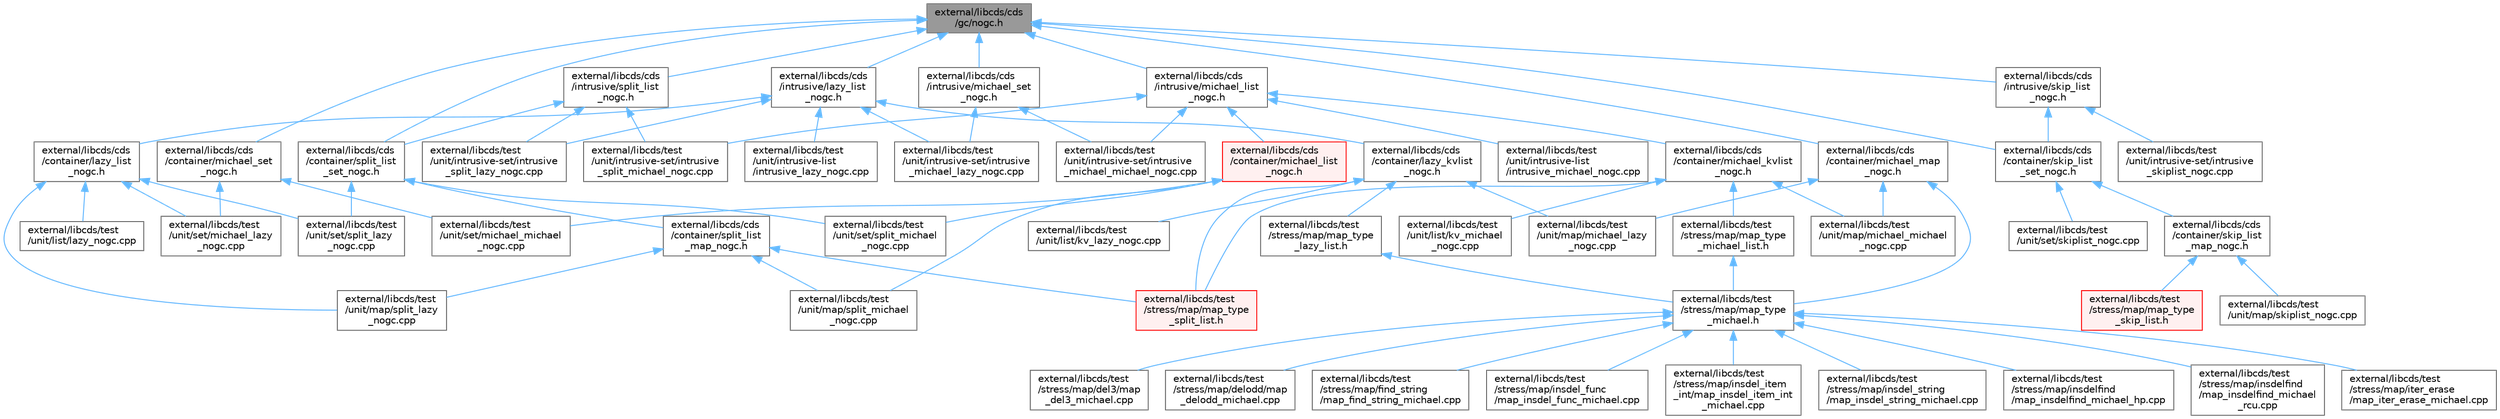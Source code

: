 digraph "external/libcds/cds/gc/nogc.h"
{
 // LATEX_PDF_SIZE
  bgcolor="transparent";
  edge [fontname=Helvetica,fontsize=10,labelfontname=Helvetica,labelfontsize=10];
  node [fontname=Helvetica,fontsize=10,shape=box,height=0.2,width=0.4];
  Node1 [id="Node000001",label="external/libcds/cds\l/gc/nogc.h",height=0.2,width=0.4,color="gray40", fillcolor="grey60", style="filled", fontcolor="black",tooltip=" "];
  Node1 -> Node2 [id="edge68_Node000001_Node000002",dir="back",color="steelblue1",style="solid",tooltip=" "];
  Node2 [id="Node000002",label="external/libcds/cds\l/container/michael_map\l_nogc.h",height=0.2,width=0.4,color="grey40", fillcolor="white", style="filled",URL="$michael__map__nogc_8h.html",tooltip=" "];
  Node2 -> Node3 [id="edge69_Node000002_Node000003",dir="back",color="steelblue1",style="solid",tooltip=" "];
  Node3 [id="Node000003",label="external/libcds/test\l/stress/map/map_type\l_michael.h",height=0.2,width=0.4,color="grey40", fillcolor="white", style="filled",URL="$map__type__michael_8h.html",tooltip=" "];
  Node3 -> Node4 [id="edge70_Node000003_Node000004",dir="back",color="steelblue1",style="solid",tooltip=" "];
  Node4 [id="Node000004",label="external/libcds/test\l/stress/map/del3/map\l_del3_michael.cpp",height=0.2,width=0.4,color="grey40", fillcolor="white", style="filled",URL="$map__del3__michael_8cpp.html",tooltip=" "];
  Node3 -> Node5 [id="edge71_Node000003_Node000005",dir="back",color="steelblue1",style="solid",tooltip=" "];
  Node5 [id="Node000005",label="external/libcds/test\l/stress/map/delodd/map\l_delodd_michael.cpp",height=0.2,width=0.4,color="grey40", fillcolor="white", style="filled",URL="$map__delodd__michael_8cpp.html",tooltip=" "];
  Node3 -> Node6 [id="edge72_Node000003_Node000006",dir="back",color="steelblue1",style="solid",tooltip=" "];
  Node6 [id="Node000006",label="external/libcds/test\l/stress/map/find_string\l/map_find_string_michael.cpp",height=0.2,width=0.4,color="grey40", fillcolor="white", style="filled",URL="$map__find__string__michael_8cpp.html",tooltip=" "];
  Node3 -> Node7 [id="edge73_Node000003_Node000007",dir="back",color="steelblue1",style="solid",tooltip=" "];
  Node7 [id="Node000007",label="external/libcds/test\l/stress/map/insdel_func\l/map_insdel_func_michael.cpp",height=0.2,width=0.4,color="grey40", fillcolor="white", style="filled",URL="$map__insdel__func__michael_8cpp.html",tooltip=" "];
  Node3 -> Node8 [id="edge74_Node000003_Node000008",dir="back",color="steelblue1",style="solid",tooltip=" "];
  Node8 [id="Node000008",label="external/libcds/test\l/stress/map/insdel_item\l_int/map_insdel_item_int\l_michael.cpp",height=0.2,width=0.4,color="grey40", fillcolor="white", style="filled",URL="$map__insdel__item__int__michael_8cpp.html",tooltip=" "];
  Node3 -> Node9 [id="edge75_Node000003_Node000009",dir="back",color="steelblue1",style="solid",tooltip=" "];
  Node9 [id="Node000009",label="external/libcds/test\l/stress/map/insdel_string\l/map_insdel_string_michael.cpp",height=0.2,width=0.4,color="grey40", fillcolor="white", style="filled",URL="$map__insdel__string__michael_8cpp.html",tooltip=" "];
  Node3 -> Node10 [id="edge76_Node000003_Node000010",dir="back",color="steelblue1",style="solid",tooltip=" "];
  Node10 [id="Node000010",label="external/libcds/test\l/stress/map/insdelfind\l/map_insdelfind_michael_hp.cpp",height=0.2,width=0.4,color="grey40", fillcolor="white", style="filled",URL="$map__insdelfind__michael__hp_8cpp.html",tooltip=" "];
  Node3 -> Node11 [id="edge77_Node000003_Node000011",dir="back",color="steelblue1",style="solid",tooltip=" "];
  Node11 [id="Node000011",label="external/libcds/test\l/stress/map/insdelfind\l/map_insdelfind_michael\l_rcu.cpp",height=0.2,width=0.4,color="grey40", fillcolor="white", style="filled",URL="$map__insdelfind__michael__rcu_8cpp.html",tooltip=" "];
  Node3 -> Node12 [id="edge78_Node000003_Node000012",dir="back",color="steelblue1",style="solid",tooltip=" "];
  Node12 [id="Node000012",label="external/libcds/test\l/stress/map/iter_erase\l/map_iter_erase_michael.cpp",height=0.2,width=0.4,color="grey40", fillcolor="white", style="filled",URL="$map__iter__erase__michael_8cpp.html",tooltip=" "];
  Node2 -> Node13 [id="edge79_Node000002_Node000013",dir="back",color="steelblue1",style="solid",tooltip=" "];
  Node13 [id="Node000013",label="external/libcds/test\l/unit/map/michael_lazy\l_nogc.cpp",height=0.2,width=0.4,color="grey40", fillcolor="white", style="filled",URL="$map_2michael__lazy__nogc_8cpp.html",tooltip=" "];
  Node2 -> Node14 [id="edge80_Node000002_Node000014",dir="back",color="steelblue1",style="solid",tooltip=" "];
  Node14 [id="Node000014",label="external/libcds/test\l/unit/map/michael_michael\l_nogc.cpp",height=0.2,width=0.4,color="grey40", fillcolor="white", style="filled",URL="$map_2michael__michael__nogc_8cpp.html",tooltip=" "];
  Node1 -> Node15 [id="edge81_Node000001_Node000015",dir="back",color="steelblue1",style="solid",tooltip=" "];
  Node15 [id="Node000015",label="external/libcds/cds\l/container/michael_set\l_nogc.h",height=0.2,width=0.4,color="grey40", fillcolor="white", style="filled",URL="$container_2michael__set__nogc_8h.html",tooltip=" "];
  Node15 -> Node16 [id="edge82_Node000015_Node000016",dir="back",color="steelblue1",style="solid",tooltip=" "];
  Node16 [id="Node000016",label="external/libcds/test\l/unit/set/michael_lazy\l_nogc.cpp",height=0.2,width=0.4,color="grey40", fillcolor="white", style="filled",URL="$set_2michael__lazy__nogc_8cpp.html",tooltip=" "];
  Node15 -> Node17 [id="edge83_Node000015_Node000017",dir="back",color="steelblue1",style="solid",tooltip=" "];
  Node17 [id="Node000017",label="external/libcds/test\l/unit/set/michael_michael\l_nogc.cpp",height=0.2,width=0.4,color="grey40", fillcolor="white", style="filled",URL="$set_2michael__michael__nogc_8cpp.html",tooltip=" "];
  Node1 -> Node18 [id="edge84_Node000001_Node000018",dir="back",color="steelblue1",style="solid",tooltip=" "];
  Node18 [id="Node000018",label="external/libcds/cds\l/container/skip_list\l_set_nogc.h",height=0.2,width=0.4,color="grey40", fillcolor="white", style="filled",URL="$skip__list__set__nogc_8h.html",tooltip=" "];
  Node18 -> Node19 [id="edge85_Node000018_Node000019",dir="back",color="steelblue1",style="solid",tooltip=" "];
  Node19 [id="Node000019",label="external/libcds/cds\l/container/skip_list\l_map_nogc.h",height=0.2,width=0.4,color="grey40", fillcolor="white", style="filled",URL="$skip__list__map__nogc_8h.html",tooltip=" "];
  Node19 -> Node20 [id="edge86_Node000019_Node000020",dir="back",color="steelblue1",style="solid",tooltip=" "];
  Node20 [id="Node000020",label="external/libcds/test\l/stress/map/map_type\l_skip_list.h",height=0.2,width=0.4,color="red", fillcolor="#FFF0F0", style="filled",URL="$map__type__skip__list_8h.html",tooltip=" "];
  Node19 -> Node30 [id="edge87_Node000019_Node000030",dir="back",color="steelblue1",style="solid",tooltip=" "];
  Node30 [id="Node000030",label="external/libcds/test\l/unit/map/skiplist_nogc.cpp",height=0.2,width=0.4,color="grey40", fillcolor="white", style="filled",URL="$map_2skiplist__nogc_8cpp.html",tooltip=" "];
  Node18 -> Node31 [id="edge88_Node000018_Node000031",dir="back",color="steelblue1",style="solid",tooltip=" "];
  Node31 [id="Node000031",label="external/libcds/test\l/unit/set/skiplist_nogc.cpp",height=0.2,width=0.4,color="grey40", fillcolor="white", style="filled",URL="$set_2skiplist__nogc_8cpp.html",tooltip=" "];
  Node1 -> Node32 [id="edge89_Node000001_Node000032",dir="back",color="steelblue1",style="solid",tooltip=" "];
  Node32 [id="Node000032",label="external/libcds/cds\l/container/split_list\l_set_nogc.h",height=0.2,width=0.4,color="grey40", fillcolor="white", style="filled",URL="$split__list__set__nogc_8h.html",tooltip=" "];
  Node32 -> Node33 [id="edge90_Node000032_Node000033",dir="back",color="steelblue1",style="solid",tooltip=" "];
  Node33 [id="Node000033",label="external/libcds/cds\l/container/split_list\l_map_nogc.h",height=0.2,width=0.4,color="grey40", fillcolor="white", style="filled",URL="$split__list__map__nogc_8h.html",tooltip=" "];
  Node33 -> Node34 [id="edge91_Node000033_Node000034",dir="back",color="steelblue1",style="solid",tooltip=" "];
  Node34 [id="Node000034",label="external/libcds/test\l/stress/map/map_type\l_split_list.h",height=0.2,width=0.4,color="red", fillcolor="#FFF0F0", style="filled",URL="$map__type__split__list_8h.html",tooltip=" "];
  Node33 -> Node44 [id="edge92_Node000033_Node000044",dir="back",color="steelblue1",style="solid",tooltip=" "];
  Node44 [id="Node000044",label="external/libcds/test\l/unit/map/split_lazy\l_nogc.cpp",height=0.2,width=0.4,color="grey40", fillcolor="white", style="filled",URL="$map_2split__lazy__nogc_8cpp.html",tooltip=" "];
  Node33 -> Node45 [id="edge93_Node000033_Node000045",dir="back",color="steelblue1",style="solid",tooltip=" "];
  Node45 [id="Node000045",label="external/libcds/test\l/unit/map/split_michael\l_nogc.cpp",height=0.2,width=0.4,color="grey40", fillcolor="white", style="filled",URL="$map_2split__michael__nogc_8cpp.html",tooltip=" "];
  Node32 -> Node46 [id="edge94_Node000032_Node000046",dir="back",color="steelblue1",style="solid",tooltip=" "];
  Node46 [id="Node000046",label="external/libcds/test\l/unit/set/split_lazy\l_nogc.cpp",height=0.2,width=0.4,color="grey40", fillcolor="white", style="filled",URL="$set_2split__lazy__nogc_8cpp.html",tooltip=" "];
  Node32 -> Node47 [id="edge95_Node000032_Node000047",dir="back",color="steelblue1",style="solid",tooltip=" "];
  Node47 [id="Node000047",label="external/libcds/test\l/unit/set/split_michael\l_nogc.cpp",height=0.2,width=0.4,color="grey40", fillcolor="white", style="filled",URL="$set_2split__michael__nogc_8cpp.html",tooltip=" "];
  Node1 -> Node48 [id="edge96_Node000001_Node000048",dir="back",color="steelblue1",style="solid",tooltip=" "];
  Node48 [id="Node000048",label="external/libcds/cds\l/intrusive/lazy_list\l_nogc.h",height=0.2,width=0.4,color="grey40", fillcolor="white", style="filled",URL="$intrusive_2lazy__list__nogc_8h.html",tooltip=" "];
  Node48 -> Node49 [id="edge97_Node000048_Node000049",dir="back",color="steelblue1",style="solid",tooltip=" "];
  Node49 [id="Node000049",label="external/libcds/cds\l/container/lazy_kvlist\l_nogc.h",height=0.2,width=0.4,color="grey40", fillcolor="white", style="filled",URL="$lazy__kvlist__nogc_8h.html",tooltip=" "];
  Node49 -> Node50 [id="edge98_Node000049_Node000050",dir="back",color="steelblue1",style="solid",tooltip=" "];
  Node50 [id="Node000050",label="external/libcds/test\l/stress/map/map_type\l_lazy_list.h",height=0.2,width=0.4,color="grey40", fillcolor="white", style="filled",URL="$map__type__lazy__list_8h.html",tooltip=" "];
  Node50 -> Node3 [id="edge99_Node000050_Node000003",dir="back",color="steelblue1",style="solid",tooltip=" "];
  Node49 -> Node34 [id="edge100_Node000049_Node000034",dir="back",color="steelblue1",style="solid",tooltip=" "];
  Node49 -> Node51 [id="edge101_Node000049_Node000051",dir="back",color="steelblue1",style="solid",tooltip=" "];
  Node51 [id="Node000051",label="external/libcds/test\l/unit/list/kv_lazy_nogc.cpp",height=0.2,width=0.4,color="grey40", fillcolor="white", style="filled",URL="$kv__lazy__nogc_8cpp.html",tooltip=" "];
  Node49 -> Node13 [id="edge102_Node000049_Node000013",dir="back",color="steelblue1",style="solid",tooltip=" "];
  Node48 -> Node52 [id="edge103_Node000048_Node000052",dir="back",color="steelblue1",style="solid",tooltip=" "];
  Node52 [id="Node000052",label="external/libcds/cds\l/container/lazy_list\l_nogc.h",height=0.2,width=0.4,color="grey40", fillcolor="white", style="filled",URL="$container_2lazy__list__nogc_8h.html",tooltip=" "];
  Node52 -> Node53 [id="edge104_Node000052_Node000053",dir="back",color="steelblue1",style="solid",tooltip=" "];
  Node53 [id="Node000053",label="external/libcds/test\l/unit/list/lazy_nogc.cpp",height=0.2,width=0.4,color="grey40", fillcolor="white", style="filled",URL="$lazy__nogc_8cpp.html",tooltip=" "];
  Node52 -> Node44 [id="edge105_Node000052_Node000044",dir="back",color="steelblue1",style="solid",tooltip=" "];
  Node52 -> Node16 [id="edge106_Node000052_Node000016",dir="back",color="steelblue1",style="solid",tooltip=" "];
  Node52 -> Node46 [id="edge107_Node000052_Node000046",dir="back",color="steelblue1",style="solid",tooltip=" "];
  Node48 -> Node54 [id="edge108_Node000048_Node000054",dir="back",color="steelblue1",style="solid",tooltip=" "];
  Node54 [id="Node000054",label="external/libcds/test\l/unit/intrusive-list\l/intrusive_lazy_nogc.cpp",height=0.2,width=0.4,color="grey40", fillcolor="white", style="filled",URL="$intrusive__lazy__nogc_8cpp.html",tooltip=" "];
  Node48 -> Node55 [id="edge109_Node000048_Node000055",dir="back",color="steelblue1",style="solid",tooltip=" "];
  Node55 [id="Node000055",label="external/libcds/test\l/unit/intrusive-set/intrusive\l_michael_lazy_nogc.cpp",height=0.2,width=0.4,color="grey40", fillcolor="white", style="filled",URL="$intrusive__michael__lazy__nogc_8cpp.html",tooltip=" "];
  Node48 -> Node56 [id="edge110_Node000048_Node000056",dir="back",color="steelblue1",style="solid",tooltip=" "];
  Node56 [id="Node000056",label="external/libcds/test\l/unit/intrusive-set/intrusive\l_split_lazy_nogc.cpp",height=0.2,width=0.4,color="grey40", fillcolor="white", style="filled",URL="$intrusive__split__lazy__nogc_8cpp.html",tooltip=" "];
  Node1 -> Node57 [id="edge111_Node000001_Node000057",dir="back",color="steelblue1",style="solid",tooltip=" "];
  Node57 [id="Node000057",label="external/libcds/cds\l/intrusive/michael_list\l_nogc.h",height=0.2,width=0.4,color="grey40", fillcolor="white", style="filled",URL="$intrusive_2michael__list__nogc_8h.html",tooltip=" "];
  Node57 -> Node58 [id="edge112_Node000057_Node000058",dir="back",color="steelblue1",style="solid",tooltip=" "];
  Node58 [id="Node000058",label="external/libcds/cds\l/container/michael_kvlist\l_nogc.h",height=0.2,width=0.4,color="grey40", fillcolor="white", style="filled",URL="$michael__kvlist__nogc_8h.html",tooltip=" "];
  Node58 -> Node59 [id="edge113_Node000058_Node000059",dir="back",color="steelblue1",style="solid",tooltip=" "];
  Node59 [id="Node000059",label="external/libcds/test\l/stress/map/map_type\l_michael_list.h",height=0.2,width=0.4,color="grey40", fillcolor="white", style="filled",URL="$map__type__michael__list_8h.html",tooltip=" "];
  Node59 -> Node3 [id="edge114_Node000059_Node000003",dir="back",color="steelblue1",style="solid",tooltip=" "];
  Node58 -> Node34 [id="edge115_Node000058_Node000034",dir="back",color="steelblue1",style="solid",tooltip=" "];
  Node58 -> Node60 [id="edge116_Node000058_Node000060",dir="back",color="steelblue1",style="solid",tooltip=" "];
  Node60 [id="Node000060",label="external/libcds/test\l/unit/list/kv_michael\l_nogc.cpp",height=0.2,width=0.4,color="grey40", fillcolor="white", style="filled",URL="$kv__michael__nogc_8cpp.html",tooltip=" "];
  Node58 -> Node14 [id="edge117_Node000058_Node000014",dir="back",color="steelblue1",style="solid",tooltip=" "];
  Node57 -> Node61 [id="edge118_Node000057_Node000061",dir="back",color="steelblue1",style="solid",tooltip=" "];
  Node61 [id="Node000061",label="external/libcds/cds\l/container/michael_list\l_nogc.h",height=0.2,width=0.4,color="red", fillcolor="#FFF0F0", style="filled",URL="$container_2michael__list__nogc_8h.html",tooltip=" "];
  Node61 -> Node45 [id="edge119_Node000061_Node000045",dir="back",color="steelblue1",style="solid",tooltip=" "];
  Node61 -> Node17 [id="edge120_Node000061_Node000017",dir="back",color="steelblue1",style="solid",tooltip=" "];
  Node61 -> Node47 [id="edge121_Node000061_Node000047",dir="back",color="steelblue1",style="solid",tooltip=" "];
  Node57 -> Node63 [id="edge122_Node000057_Node000063",dir="back",color="steelblue1",style="solid",tooltip=" "];
  Node63 [id="Node000063",label="external/libcds/test\l/unit/intrusive-list\l/intrusive_michael_nogc.cpp",height=0.2,width=0.4,color="grey40", fillcolor="white", style="filled",URL="$intrusive__michael__nogc_8cpp.html",tooltip=" "];
  Node57 -> Node64 [id="edge123_Node000057_Node000064",dir="back",color="steelblue1",style="solid",tooltip=" "];
  Node64 [id="Node000064",label="external/libcds/test\l/unit/intrusive-set/intrusive\l_michael_michael_nogc.cpp",height=0.2,width=0.4,color="grey40", fillcolor="white", style="filled",URL="$intrusive__michael__michael__nogc_8cpp.html",tooltip=" "];
  Node57 -> Node65 [id="edge124_Node000057_Node000065",dir="back",color="steelblue1",style="solid",tooltip=" "];
  Node65 [id="Node000065",label="external/libcds/test\l/unit/intrusive-set/intrusive\l_split_michael_nogc.cpp",height=0.2,width=0.4,color="grey40", fillcolor="white", style="filled",URL="$intrusive__split__michael__nogc_8cpp.html",tooltip=" "];
  Node1 -> Node66 [id="edge125_Node000001_Node000066",dir="back",color="steelblue1",style="solid",tooltip=" "];
  Node66 [id="Node000066",label="external/libcds/cds\l/intrusive/michael_set\l_nogc.h",height=0.2,width=0.4,color="grey40", fillcolor="white", style="filled",URL="$intrusive_2michael__set__nogc_8h.html",tooltip=" "];
  Node66 -> Node55 [id="edge126_Node000066_Node000055",dir="back",color="steelblue1",style="solid",tooltip=" "];
  Node66 -> Node64 [id="edge127_Node000066_Node000064",dir="back",color="steelblue1",style="solid",tooltip=" "];
  Node1 -> Node67 [id="edge128_Node000001_Node000067",dir="back",color="steelblue1",style="solid",tooltip=" "];
  Node67 [id="Node000067",label="external/libcds/cds\l/intrusive/skip_list\l_nogc.h",height=0.2,width=0.4,color="grey40", fillcolor="white", style="filled",URL="$skip__list__nogc_8h.html",tooltip=" "];
  Node67 -> Node18 [id="edge129_Node000067_Node000018",dir="back",color="steelblue1",style="solid",tooltip=" "];
  Node67 -> Node68 [id="edge130_Node000067_Node000068",dir="back",color="steelblue1",style="solid",tooltip=" "];
  Node68 [id="Node000068",label="external/libcds/test\l/unit/intrusive-set/intrusive\l_skiplist_nogc.cpp",height=0.2,width=0.4,color="grey40", fillcolor="white", style="filled",URL="$intrusive__skiplist__nogc_8cpp.html",tooltip=" "];
  Node1 -> Node69 [id="edge131_Node000001_Node000069",dir="back",color="steelblue1",style="solid",tooltip=" "];
  Node69 [id="Node000069",label="external/libcds/cds\l/intrusive/split_list\l_nogc.h",height=0.2,width=0.4,color="grey40", fillcolor="white", style="filled",URL="$split__list__nogc_8h.html",tooltip=" "];
  Node69 -> Node32 [id="edge132_Node000069_Node000032",dir="back",color="steelblue1",style="solid",tooltip=" "];
  Node69 -> Node56 [id="edge133_Node000069_Node000056",dir="back",color="steelblue1",style="solid",tooltip=" "];
  Node69 -> Node65 [id="edge134_Node000069_Node000065",dir="back",color="steelblue1",style="solid",tooltip=" "];
}
